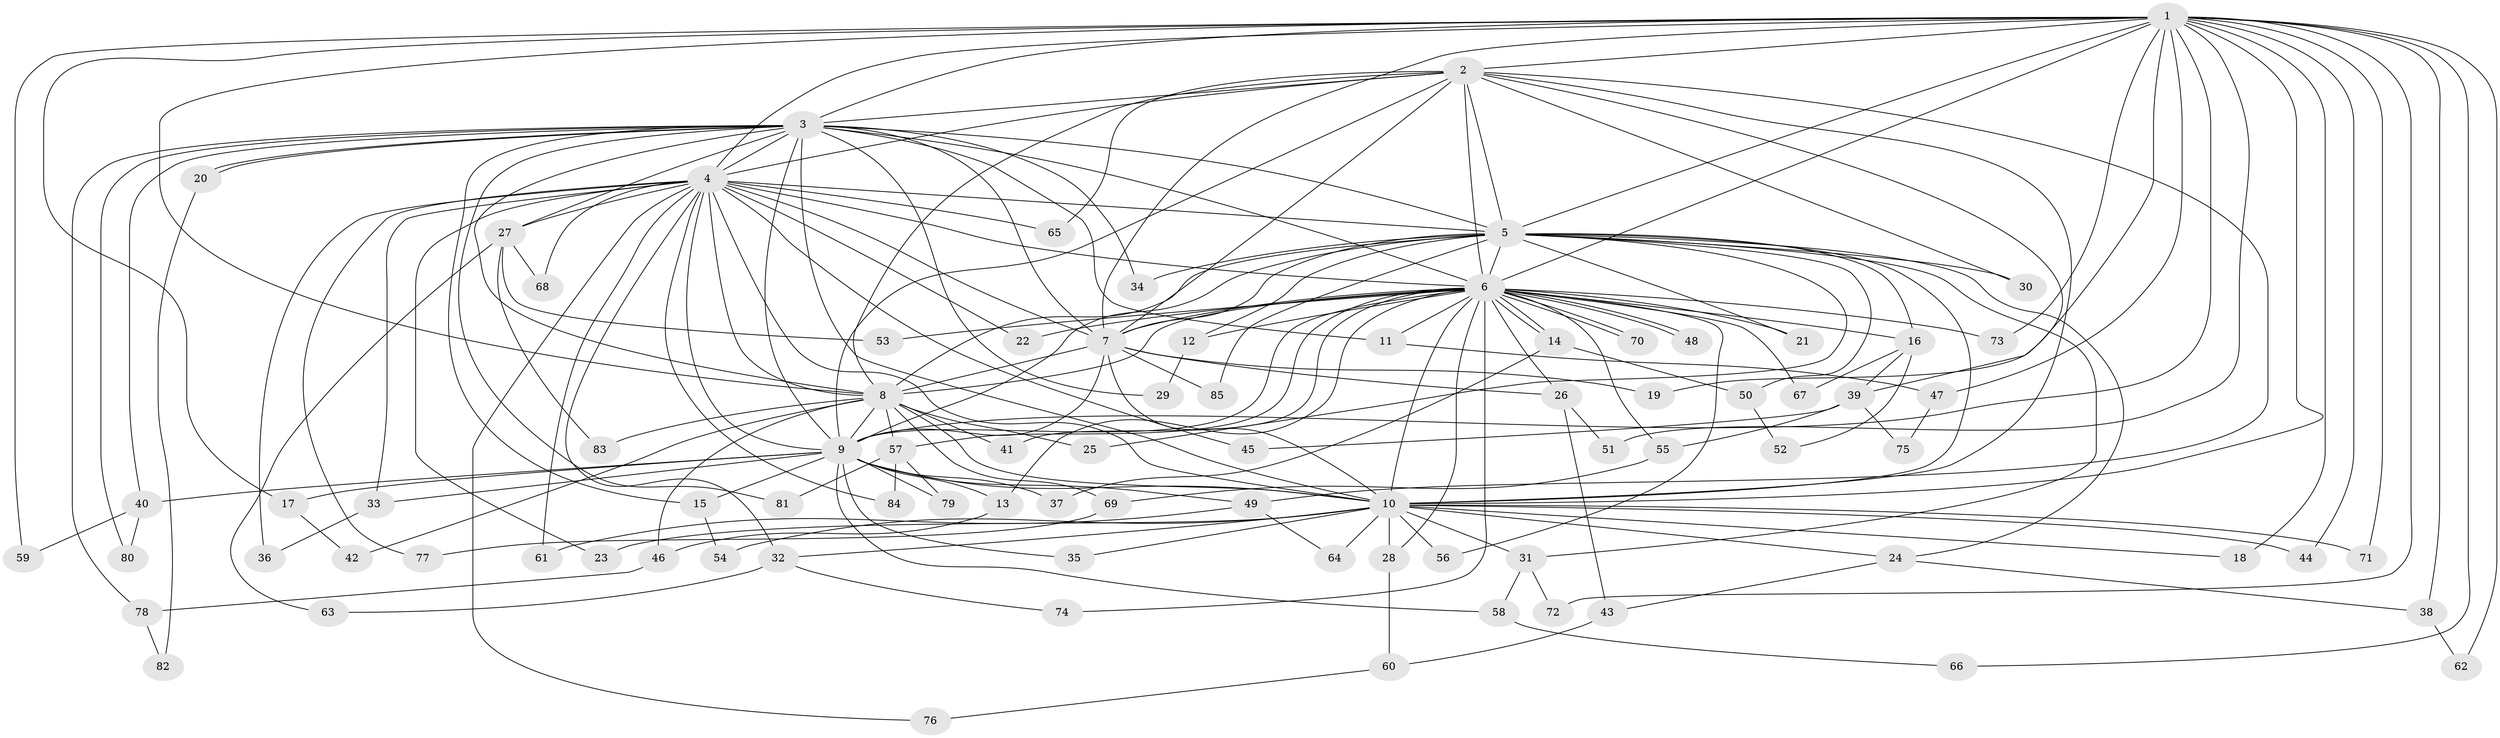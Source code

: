 // Generated by graph-tools (version 1.1) at 2025/11/02/27/25 16:11:00]
// undirected, 85 vertices, 195 edges
graph export_dot {
graph [start="1"]
  node [color=gray90,style=filled];
  1;
  2;
  3;
  4;
  5;
  6;
  7;
  8;
  9;
  10;
  11;
  12;
  13;
  14;
  15;
  16;
  17;
  18;
  19;
  20;
  21;
  22;
  23;
  24;
  25;
  26;
  27;
  28;
  29;
  30;
  31;
  32;
  33;
  34;
  35;
  36;
  37;
  38;
  39;
  40;
  41;
  42;
  43;
  44;
  45;
  46;
  47;
  48;
  49;
  50;
  51;
  52;
  53;
  54;
  55;
  56;
  57;
  58;
  59;
  60;
  61;
  62;
  63;
  64;
  65;
  66;
  67;
  68;
  69;
  70;
  71;
  72;
  73;
  74;
  75;
  76;
  77;
  78;
  79;
  80;
  81;
  82;
  83;
  84;
  85;
  1 -- 2;
  1 -- 3;
  1 -- 4;
  1 -- 5;
  1 -- 6;
  1 -- 7;
  1 -- 8;
  1 -- 9;
  1 -- 10;
  1 -- 17;
  1 -- 18;
  1 -- 19;
  1 -- 38;
  1 -- 44;
  1 -- 47;
  1 -- 51;
  1 -- 59;
  1 -- 62;
  1 -- 66;
  1 -- 71;
  1 -- 72;
  1 -- 73;
  2 -- 3;
  2 -- 4;
  2 -- 5;
  2 -- 6;
  2 -- 7;
  2 -- 8;
  2 -- 9;
  2 -- 10;
  2 -- 30;
  2 -- 39;
  2 -- 49;
  2 -- 65;
  3 -- 4;
  3 -- 5;
  3 -- 6;
  3 -- 7;
  3 -- 8;
  3 -- 9;
  3 -- 10;
  3 -- 11;
  3 -- 15;
  3 -- 20;
  3 -- 20;
  3 -- 27;
  3 -- 29;
  3 -- 34;
  3 -- 40;
  3 -- 78;
  3 -- 80;
  3 -- 81;
  4 -- 5;
  4 -- 6;
  4 -- 7;
  4 -- 8;
  4 -- 9;
  4 -- 10;
  4 -- 22;
  4 -- 23;
  4 -- 27;
  4 -- 32;
  4 -- 33;
  4 -- 36;
  4 -- 45;
  4 -- 61;
  4 -- 65;
  4 -- 68;
  4 -- 76;
  4 -- 77;
  4 -- 84;
  5 -- 6;
  5 -- 7;
  5 -- 8;
  5 -- 9;
  5 -- 10;
  5 -- 12;
  5 -- 16;
  5 -- 21;
  5 -- 24;
  5 -- 25;
  5 -- 30;
  5 -- 31;
  5 -- 34;
  5 -- 50;
  5 -- 85;
  6 -- 7;
  6 -- 8;
  6 -- 9;
  6 -- 10;
  6 -- 11;
  6 -- 12;
  6 -- 13;
  6 -- 14;
  6 -- 14;
  6 -- 16;
  6 -- 21;
  6 -- 22;
  6 -- 26;
  6 -- 28;
  6 -- 41;
  6 -- 48;
  6 -- 48;
  6 -- 53;
  6 -- 55;
  6 -- 56;
  6 -- 57;
  6 -- 67;
  6 -- 70;
  6 -- 70;
  6 -- 73;
  6 -- 74;
  7 -- 8;
  7 -- 9;
  7 -- 10;
  7 -- 19;
  7 -- 26;
  7 -- 85;
  8 -- 9;
  8 -- 10;
  8 -- 25;
  8 -- 41;
  8 -- 42;
  8 -- 46;
  8 -- 57;
  8 -- 69;
  8 -- 83;
  9 -- 10;
  9 -- 13;
  9 -- 15;
  9 -- 17;
  9 -- 33;
  9 -- 35;
  9 -- 37;
  9 -- 40;
  9 -- 49;
  9 -- 58;
  9 -- 79;
  10 -- 18;
  10 -- 23;
  10 -- 24;
  10 -- 28;
  10 -- 31;
  10 -- 32;
  10 -- 35;
  10 -- 44;
  10 -- 54;
  10 -- 56;
  10 -- 64;
  10 -- 71;
  11 -- 47;
  12 -- 29;
  13 -- 46;
  14 -- 37;
  14 -- 50;
  15 -- 54;
  16 -- 39;
  16 -- 52;
  16 -- 67;
  17 -- 42;
  20 -- 82;
  24 -- 38;
  24 -- 43;
  26 -- 43;
  26 -- 51;
  27 -- 53;
  27 -- 63;
  27 -- 68;
  27 -- 83;
  28 -- 60;
  31 -- 58;
  31 -- 72;
  32 -- 63;
  32 -- 74;
  33 -- 36;
  38 -- 62;
  39 -- 45;
  39 -- 55;
  39 -- 75;
  40 -- 59;
  40 -- 80;
  43 -- 60;
  46 -- 78;
  47 -- 75;
  49 -- 61;
  49 -- 64;
  50 -- 52;
  55 -- 69;
  57 -- 79;
  57 -- 81;
  57 -- 84;
  58 -- 66;
  60 -- 76;
  69 -- 77;
  78 -- 82;
}
